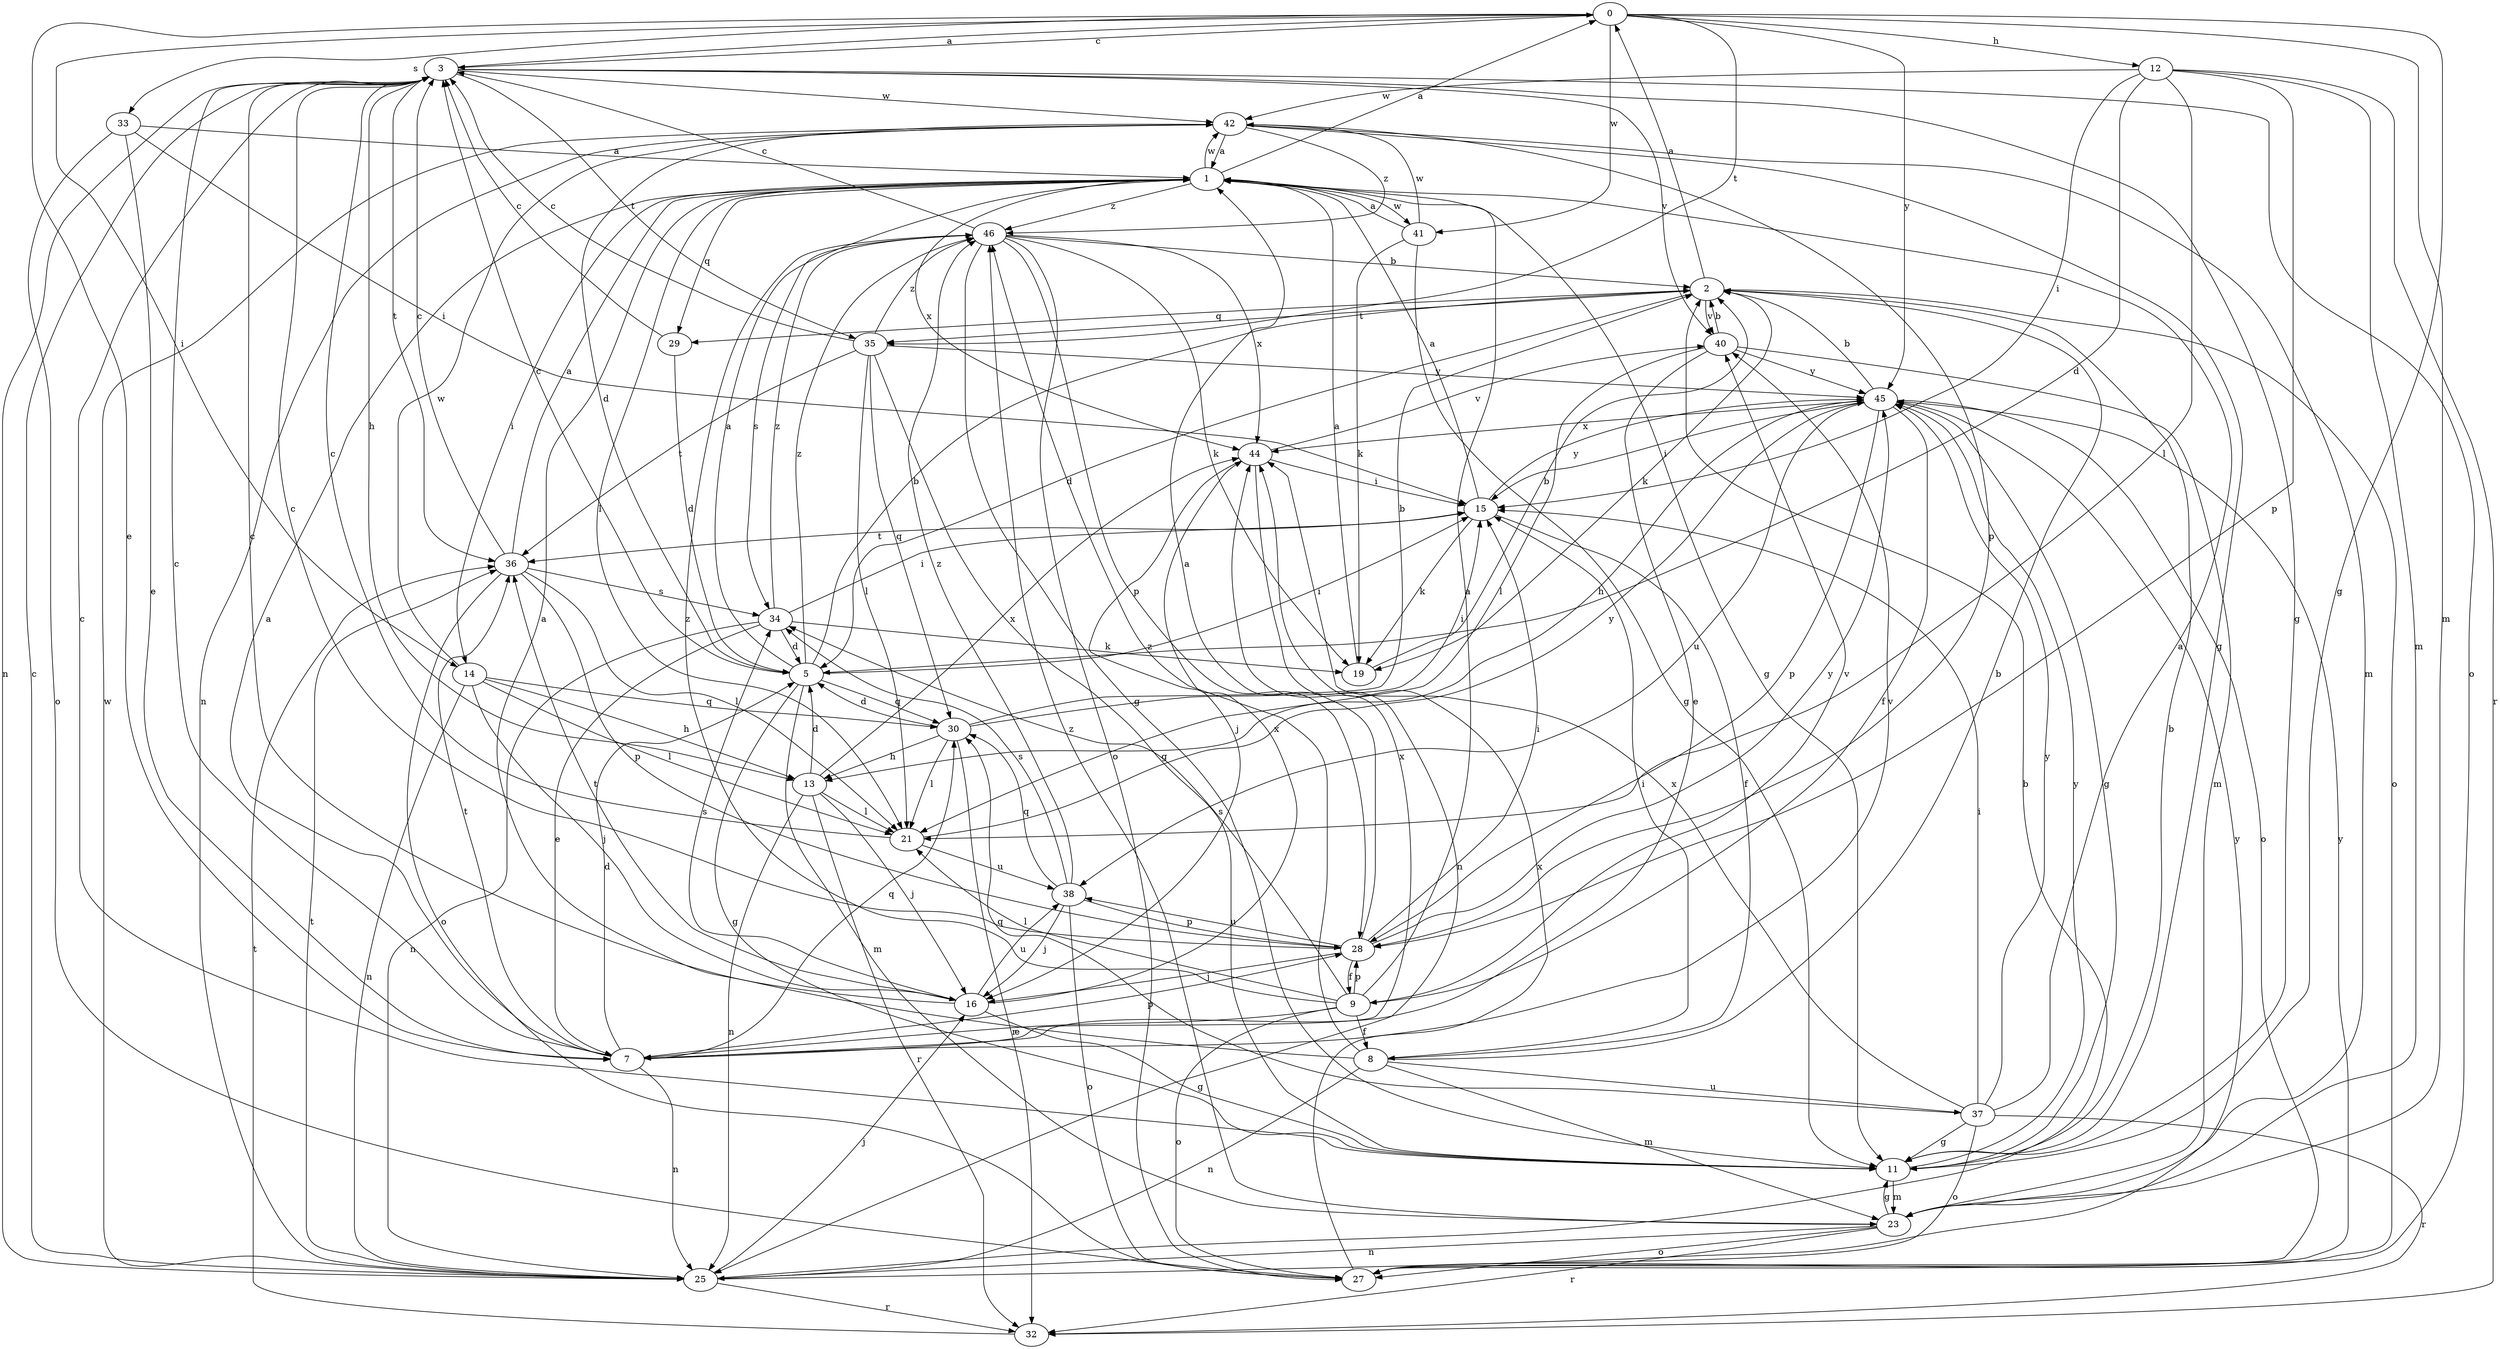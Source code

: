 strict digraph  {
0;
1;
2;
3;
5;
7;
8;
9;
11;
12;
13;
14;
15;
16;
19;
21;
23;
25;
27;
28;
29;
30;
32;
33;
34;
35;
36;
37;
38;
40;
41;
42;
44;
45;
46;
0 -> 3  [label=c];
0 -> 7  [label=e];
0 -> 11  [label=g];
0 -> 12  [label=h];
0 -> 14  [label=i];
0 -> 23  [label=m];
0 -> 33  [label=s];
0 -> 35  [label=t];
0 -> 41  [label=w];
0 -> 45  [label=y];
1 -> 0  [label=a];
1 -> 11  [label=g];
1 -> 14  [label=i];
1 -> 21  [label=l];
1 -> 29  [label=q];
1 -> 41  [label=w];
1 -> 42  [label=w];
1 -> 44  [label=x];
1 -> 46  [label=z];
2 -> 0  [label=a];
2 -> 5  [label=d];
2 -> 19  [label=k];
2 -> 27  [label=o];
2 -> 29  [label=q];
2 -> 35  [label=t];
2 -> 40  [label=v];
3 -> 0  [label=a];
3 -> 11  [label=g];
3 -> 13  [label=h];
3 -> 25  [label=n];
3 -> 27  [label=o];
3 -> 35  [label=t];
3 -> 36  [label=t];
3 -> 40  [label=v];
3 -> 42  [label=w];
5 -> 1  [label=a];
5 -> 2  [label=b];
5 -> 3  [label=c];
5 -> 11  [label=g];
5 -> 15  [label=i];
5 -> 23  [label=m];
5 -> 30  [label=q];
5 -> 46  [label=z];
7 -> 1  [label=a];
7 -> 3  [label=c];
7 -> 5  [label=d];
7 -> 25  [label=n];
7 -> 28  [label=p];
7 -> 30  [label=q];
7 -> 36  [label=t];
7 -> 40  [label=v];
7 -> 44  [label=x];
8 -> 1  [label=a];
8 -> 2  [label=b];
8 -> 15  [label=i];
8 -> 23  [label=m];
8 -> 25  [label=n];
8 -> 37  [label=u];
8 -> 46  [label=z];
9 -> 1  [label=a];
9 -> 7  [label=e];
9 -> 8  [label=f];
9 -> 21  [label=l];
9 -> 27  [label=o];
9 -> 28  [label=p];
9 -> 34  [label=s];
9 -> 40  [label=v];
9 -> 46  [label=z];
11 -> 2  [label=b];
11 -> 3  [label=c];
11 -> 23  [label=m];
11 -> 45  [label=y];
12 -> 5  [label=d];
12 -> 15  [label=i];
12 -> 21  [label=l];
12 -> 23  [label=m];
12 -> 28  [label=p];
12 -> 32  [label=r];
12 -> 42  [label=w];
13 -> 5  [label=d];
13 -> 16  [label=j];
13 -> 21  [label=l];
13 -> 25  [label=n];
13 -> 32  [label=r];
13 -> 44  [label=x];
14 -> 13  [label=h];
14 -> 16  [label=j];
14 -> 21  [label=l];
14 -> 25  [label=n];
14 -> 30  [label=q];
14 -> 42  [label=w];
15 -> 1  [label=a];
15 -> 8  [label=f];
15 -> 19  [label=k];
15 -> 36  [label=t];
15 -> 45  [label=y];
16 -> 3  [label=c];
16 -> 11  [label=g];
16 -> 34  [label=s];
16 -> 36  [label=t];
16 -> 38  [label=u];
16 -> 44  [label=x];
19 -> 1  [label=a];
19 -> 2  [label=b];
21 -> 3  [label=c];
21 -> 38  [label=u];
21 -> 45  [label=y];
23 -> 11  [label=g];
23 -> 25  [label=n];
23 -> 27  [label=o];
23 -> 32  [label=r];
23 -> 46  [label=z];
25 -> 2  [label=b];
25 -> 3  [label=c];
25 -> 16  [label=j];
25 -> 32  [label=r];
25 -> 36  [label=t];
25 -> 42  [label=w];
25 -> 45  [label=y];
27 -> 44  [label=x];
27 -> 45  [label=y];
28 -> 1  [label=a];
28 -> 3  [label=c];
28 -> 9  [label=f];
28 -> 15  [label=i];
28 -> 16  [label=j];
28 -> 38  [label=u];
28 -> 45  [label=y];
29 -> 3  [label=c];
29 -> 5  [label=d];
30 -> 2  [label=b];
30 -> 5  [label=d];
30 -> 13  [label=h];
30 -> 15  [label=i];
30 -> 21  [label=l];
30 -> 32  [label=r];
32 -> 36  [label=t];
33 -> 1  [label=a];
33 -> 7  [label=e];
33 -> 15  [label=i];
33 -> 27  [label=o];
34 -> 5  [label=d];
34 -> 7  [label=e];
34 -> 15  [label=i];
34 -> 19  [label=k];
34 -> 25  [label=n];
34 -> 46  [label=z];
35 -> 3  [label=c];
35 -> 11  [label=g];
35 -> 21  [label=l];
35 -> 30  [label=q];
35 -> 36  [label=t];
35 -> 45  [label=y];
35 -> 46  [label=z];
36 -> 1  [label=a];
36 -> 3  [label=c];
36 -> 21  [label=l];
36 -> 27  [label=o];
36 -> 28  [label=p];
36 -> 34  [label=s];
37 -> 1  [label=a];
37 -> 11  [label=g];
37 -> 15  [label=i];
37 -> 27  [label=o];
37 -> 30  [label=q];
37 -> 32  [label=r];
37 -> 44  [label=x];
37 -> 45  [label=y];
38 -> 16  [label=j];
38 -> 27  [label=o];
38 -> 28  [label=p];
38 -> 30  [label=q];
38 -> 34  [label=s];
38 -> 46  [label=z];
40 -> 2  [label=b];
40 -> 7  [label=e];
40 -> 21  [label=l];
40 -> 23  [label=m];
40 -> 45  [label=y];
41 -> 1  [label=a];
41 -> 11  [label=g];
41 -> 19  [label=k];
41 -> 42  [label=w];
42 -> 1  [label=a];
42 -> 5  [label=d];
42 -> 11  [label=g];
42 -> 23  [label=m];
42 -> 25  [label=n];
42 -> 28  [label=p];
42 -> 46  [label=z];
44 -> 15  [label=i];
44 -> 16  [label=j];
44 -> 25  [label=n];
44 -> 40  [label=v];
45 -> 2  [label=b];
45 -> 9  [label=f];
45 -> 11  [label=g];
45 -> 13  [label=h];
45 -> 15  [label=i];
45 -> 27  [label=o];
45 -> 28  [label=p];
45 -> 38  [label=u];
45 -> 44  [label=x];
46 -> 2  [label=b];
46 -> 3  [label=c];
46 -> 11  [label=g];
46 -> 19  [label=k];
46 -> 27  [label=o];
46 -> 28  [label=p];
46 -> 34  [label=s];
46 -> 44  [label=x];
}
